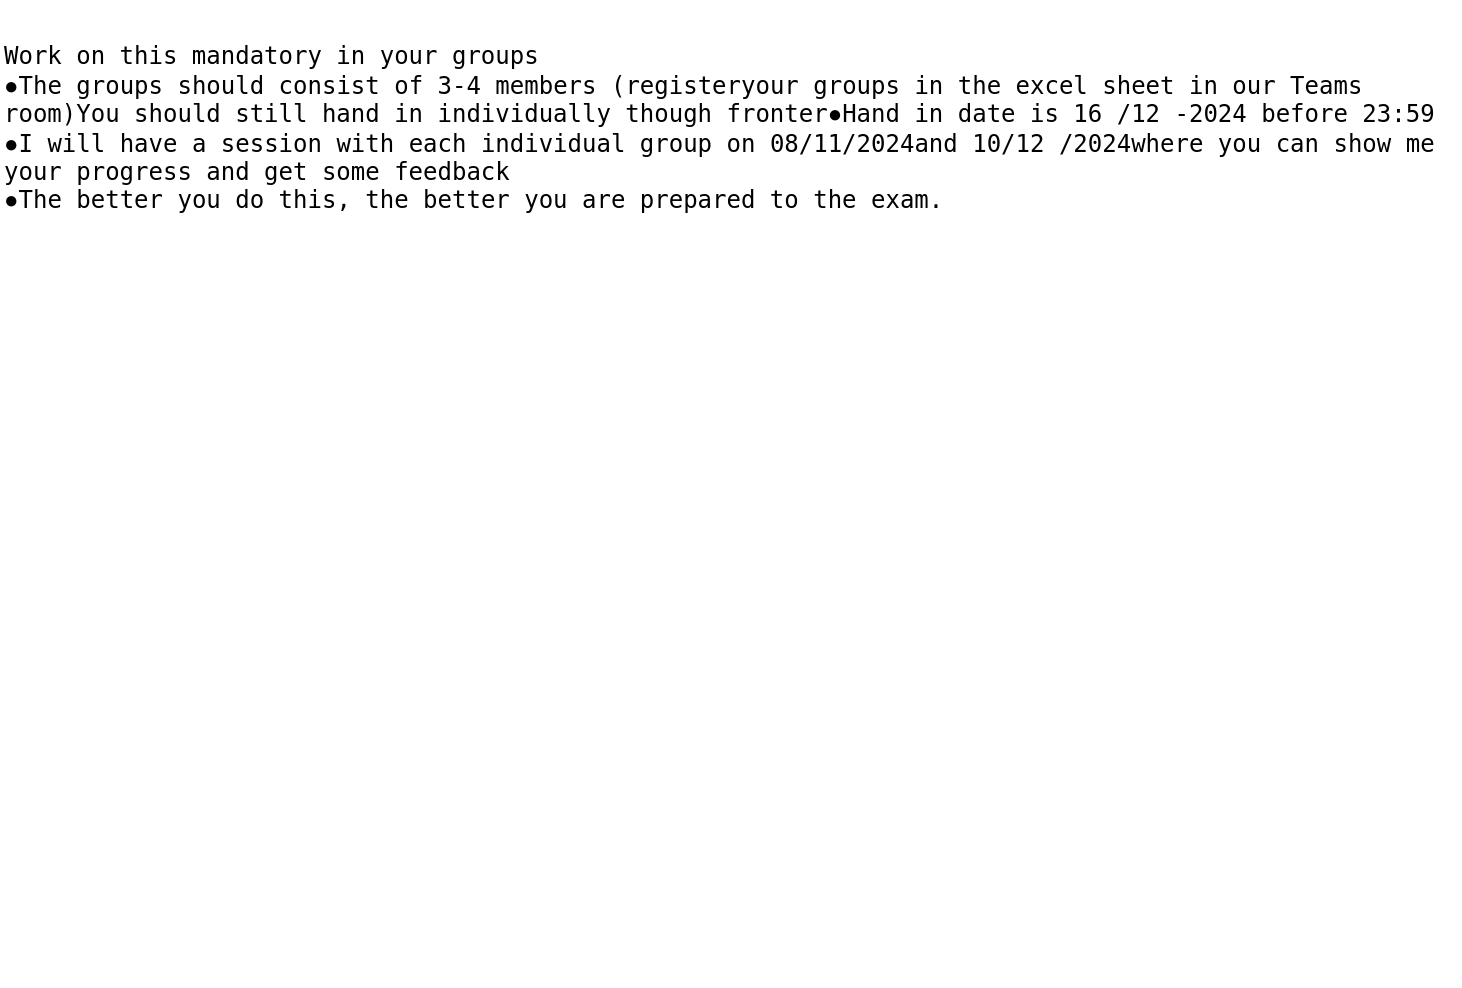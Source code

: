 <mxfile version="24.8.3">
  <diagram name="Page-1" id="1_BgnP57ZcxrARKaB3St">
    <mxGraphModel dx="1366" dy="710" grid="1" gridSize="10" guides="1" tooltips="1" connect="1" arrows="1" fold="1" page="1" pageScale="1" pageWidth="3300" pageHeight="4681" math="0" shadow="0">
      <root>
        <mxCell id="0" />
        <mxCell id="1" parent="0" />
        <mxCell id="lv5MHRsAPEONxXm91Ya_-1" value="&lt;br&gt;&lt;div&gt;&lt;font style=&quot;font-size: 12px;&quot;&gt;&lt;span dir=&quot;ltr&quot; style=&quot;left: 56.44px; top: 219.297px; font-family: serif;&quot;&gt;&lt;/span&gt;&lt;span dir=&quot;ltr&quot; style=&quot;left: 100.64px; top: 220.444px; font-family: monospace; transform: scaleX(0.997);&quot;&gt;Work on this mandatory in your groups&lt;/span&gt;&lt;span dir=&quot;ltr&quot; style=&quot;left: 56.44px; top: 258.297px; font-family: serif;&quot;&gt;&lt;br&gt;&lt;/span&gt;&lt;/font&gt;&lt;/div&gt;&lt;div&gt;&lt;font style=&quot;font-size: 12px;&quot;&gt;&lt;span dir=&quot;ltr&quot; style=&quot;left: 56.44px; top: 258.297px; font-family: serif;&quot;&gt;●&lt;/span&gt;&lt;span dir=&quot;ltr&quot; style=&quot;left: 100.64px; top: 259.444px; font-family: monospace; transform: scaleX(0.997);&quot;&gt;The groups should consist of 3&lt;/span&gt;&lt;span dir=&quot;ltr&quot; style=&quot;left: 569.439px; top: 259.444px; font-family: monospace; transform: scaleX(0.998);&quot;&gt;-4 members (&lt;/span&gt;&lt;span dir=&quot;ltr&quot; style=&quot;left: 757.021px; top: 259.444px; font-family: monospace; transform: scaleX(0.996);&quot;&gt;register&lt;/span&gt;&lt;span dir=&quot;ltr&quot; style=&quot;left: 897.629px; top: 259.444px; font-family: monospace; transform: scaleX(0.998);&quot;&gt;your groups in &lt;/span&gt;&lt;span dir=&quot;ltr&quot; style=&quot;left: 100.64px; top: 298.636px; font-family: monospace; transform: scaleX(0.997);&quot;&gt;the excel sheet in our Teams room&lt;/span&gt;&lt;span dir=&quot;ltr&quot; style=&quot;left: 616.242px; top: 298.636px; font-family: monospace;&quot;&gt;)&lt;/span&gt;&lt;span dir=&quot;ltr&quot; style=&quot;left: 100.64px; top: 337.63px; font-family: monospace; transform: scaleX(0.997);&quot;&gt;You should still hand in individually though &lt;/span&gt;&lt;span dir=&quot;ltr&quot; style=&quot;left: 803.852px; top: 337.63px; font-family: monospace; transform: scaleX(0.998);&quot;&gt;fronter&lt;/span&gt;&lt;span dir=&quot;ltr&quot; style=&quot;left: 56.44px; top: 375.697px; font-family: serif;&quot;&gt;●&lt;/span&gt;&lt;span dir=&quot;ltr&quot; style=&quot;left: 100.64px; top: 376.844px; font-family: monospace; transform: scaleX(0.997);&quot;&gt;Hand in date is &lt;/span&gt;&lt;span dir=&quot;ltr&quot; style=&quot;left: 350.645px; top: 376.844px; font-family: monospace; transform: scaleX(0.998);&quot;&gt;16 /12 -2024 &lt;/span&gt;&lt;span dir=&quot;ltr&quot; style=&quot;left: 522.664px; top: 376.844px; font-family: monospace; transform: scaleX(0.997);&quot;&gt;before 23:59&lt;/span&gt;&lt;/font&gt;&lt;/div&gt;&lt;div&gt;&lt;font style=&quot;font-size: 12px;&quot;&gt;&lt;span dir=&quot;ltr&quot; style=&quot;left: 56.44px; top: 414.697px; font-family: serif;&quot;&gt;●&lt;/span&gt;&lt;span dir=&quot;ltr&quot; style=&quot;left: 100.64px; top: 415.844px; font-family: monospace; transform: scaleX(0.997);&quot;&gt;I will have a session with each individual group on &lt;/span&gt;&lt;span dir=&quot;ltr&quot; style=&quot;left: 913.448px; top: 415.844px; font-family: monospace; transform: scaleX(0.996);&quot;&gt;08/11/2024&lt;/span&gt;&lt;span dir=&quot;ltr&quot; style=&quot;left: 1085.04px; top: 415.844px; font-family: monospace; transform: scaleX(1.002);&quot;&gt;and &lt;/span&gt;&lt;span dir=&quot;ltr&quot; style=&quot;left: 100.64px; top: 455.036px; font-family: monospace; transform: scaleX(0.996);&quot;&gt;10/12 /2024&lt;/span&gt;&lt;span dir=&quot;ltr&quot; style=&quot;left: 272.233px; top: 455.036px; font-family: monospace; transform: scaleX(0.998);&quot;&gt;where you can show me your progress and get some &lt;/span&gt;&lt;span dir=&quot;ltr&quot; style=&quot;left: 100.64px; top: 494.029px; font-family: monospace; transform: scaleX(0.996);&quot;&gt;feedback&lt;/span&gt;&lt;span dir=&quot;ltr&quot; style=&quot;left: 56.44px; top: 532.097px; font-family: serif;&quot;&gt;&lt;br&gt;&lt;/span&gt;&lt;/font&gt;&lt;/div&gt;&lt;div&gt;&lt;font style=&quot;font-size: 12px;&quot;&gt;&lt;span dir=&quot;ltr&quot; style=&quot;left: 56.44px; top: 532.097px; font-family: serif;&quot;&gt;●&lt;/span&gt;&lt;span dir=&quot;ltr&quot; style=&quot;left: 100.64px; top: 533.244px; font-family: monospace; transform: scaleX(0.997);&quot;&gt;The better you do this, the better you are prepared to the exam.&lt;/span&gt;&lt;/font&gt;&lt;/div&gt;&lt;div&gt;&lt;font style=&quot;font-size: 12px;&quot;&gt;&lt;span dir=&quot;ltr&quot; style=&quot;left: 100.64px; top: 533.244px; font-family: monospace; transform: scaleX(0.997);&quot;&gt;&lt;br&gt;&lt;/span&gt;&lt;/font&gt;&lt;/div&gt;&lt;div&gt;&lt;font style=&quot;font-size: 12px;&quot;&gt;&lt;span dir=&quot;ltr&quot; style=&quot;left: 100.64px; top: 533.244px; font-family: monospace; transform: scaleX(0.997);&quot;&gt;&lt;br&gt;&lt;/span&gt;&lt;/font&gt;&lt;/div&gt;&lt;div&gt;&lt;font style=&quot;font-size: 12px;&quot;&gt;&lt;span dir=&quot;ltr&quot; style=&quot;left: 100.64px; top: 533.244px; font-family: monospace; transform: scaleX(0.997);&quot;&gt;&lt;br&gt;&lt;/span&gt;&lt;/font&gt;&lt;/div&gt;&lt;div&gt;&lt;font style=&quot;font-size: 12px;&quot;&gt;&lt;span dir=&quot;ltr&quot; style=&quot;left: 100.64px; top: 533.244px; font-family: monospace; transform: scaleX(0.997);&quot;&gt;&lt;br&gt;&lt;/span&gt;&lt;/font&gt;&lt;/div&gt;&lt;div&gt;&lt;br&gt;&lt;/div&gt;" style="text;html=1;whiteSpace=wrap;overflow=hidden;rounded=0;" vertex="1" parent="1">
          <mxGeometry x="70" y="20" width="730" height="490" as="geometry" />
        </mxCell>
      </root>
    </mxGraphModel>
  </diagram>
</mxfile>
